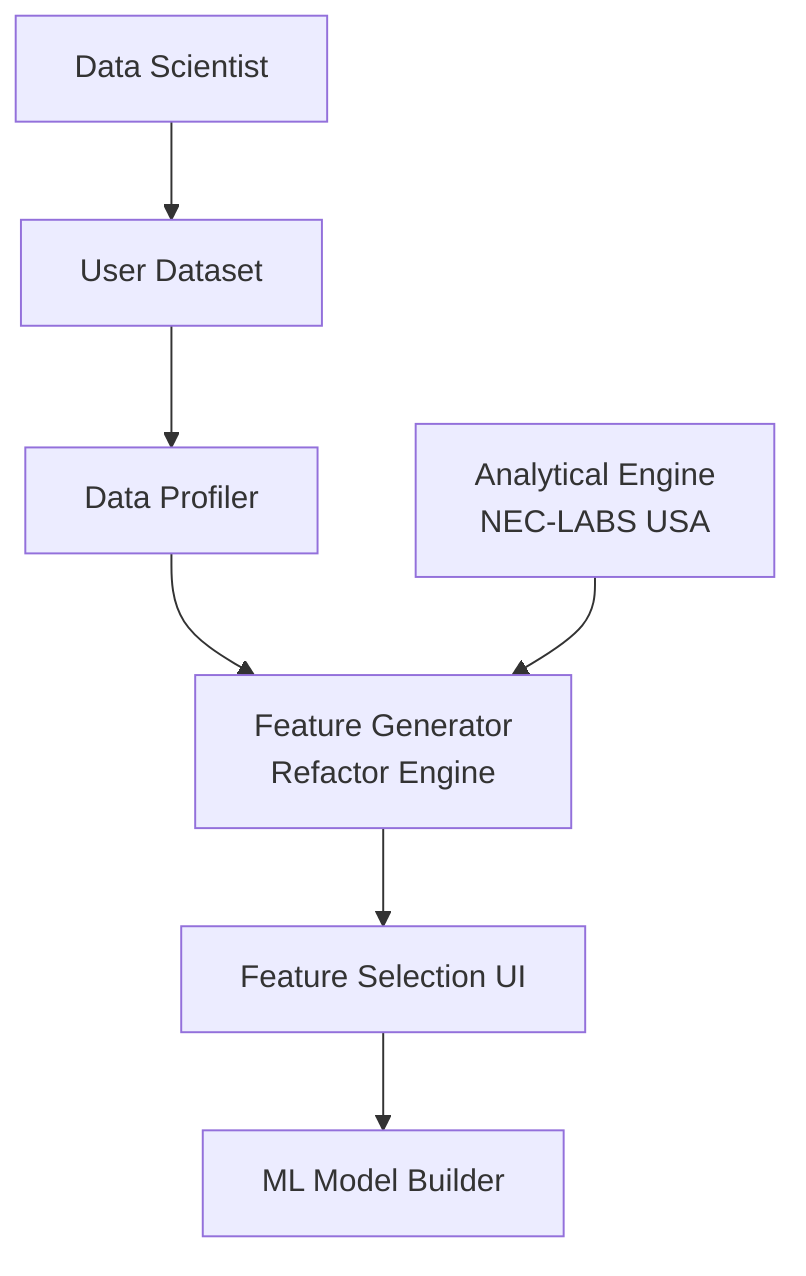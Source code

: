 graph TD
    A[User Dataset] --> B[Data Profiler]
    B --> C[Feature Generator<br/>Refactor Engine]
    C --> D[Feature Selection UI]
    D --> E[ML Model Builder]
    F[Data Scientist] --> A
    G[Analytical Engine<br/>NEC-LABS USA] --> C